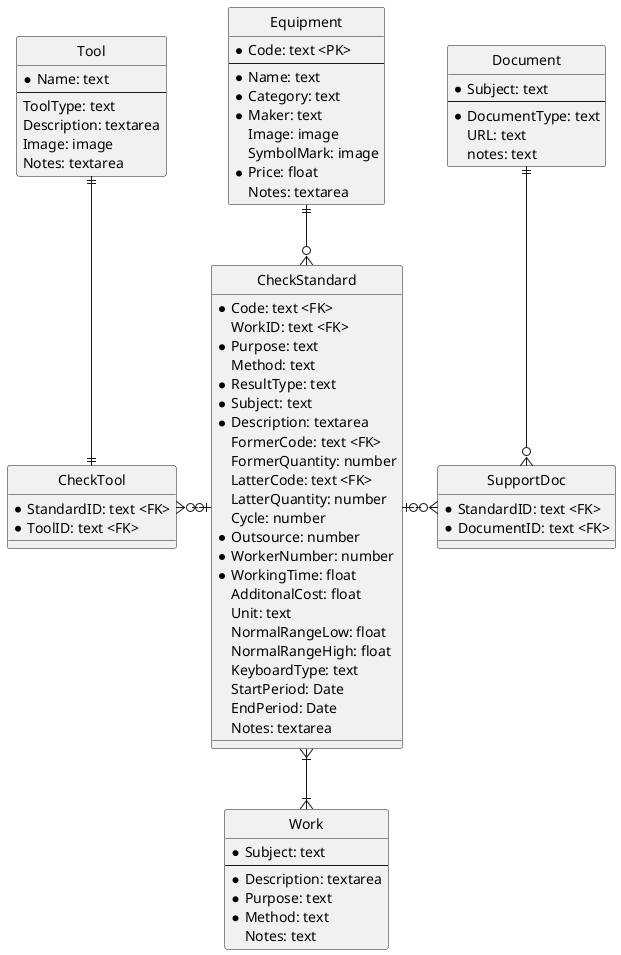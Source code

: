 @startuml
hide circle
skinparam linetype ortho

entity CheckStandard {
    * Code: text <FK>
    WorkID: text <FK>
    * Purpose: text
    Method: text
    * ResultType: text
    * Subject: text
    * Description: textarea
    FormerCode: text <FK>
    FormerQuantity: number
    LatterCode: text <FK>
    LatterQuantity: number
    Cycle: number
    * Outsource: number
    * WorkerNumber: number
    * WorkingTime: float
    AdditonalCost: float
    Unit: text
    NormalRangeLow: float
    NormalRangeHigh: float
    KeyboardType: text
    StartPeriod: Date
    EndPeriod: Date
    Notes: textarea
}
' Method: Cleaning/ Visual check/ Listening check/ Touching check/ Measurement/ Recording/ Replacement/ Confirmation
' ResultType: Check/ Measure/ TakePicture/ Upload/ Replace/ Apply/ Propose 
entity CheckTool {
    * StandardID: text <FK>
    * ToolID: text <FK>
}
entity SupportDoc {
    * StandardID: text <FK>
    * DocumentID: text <FK>
}
entity Equipment {
    * Code: text <PK>
    --
    * Name: text
    * Category: text
    * Maker: text
    Image: image
    SymbolMark: image
    * Price: float
    Notes: textarea
}
' Category: Camera/ Recorder/ Periferals/ Panel/ Display/ Sensor/ Mount/ Output/ Communicator/ Power supply/ Battery
entity Work{
    * Subject: text
    --
    * Description: textarea
    * Purpose: text
    * Method: text
    Notes: text
}
' Purpose: Cleaning/ Function check/ Performance test/ Safety check/ Environment check/ Prevention measures/ Prevention measures/ Normalization/ Operation check
' add Campaign and special check
entity Tool {
    * Name: text
    --
    ToolType: text
    Description: textarea
    Image: image
    Notes: textarea
}
' ToolType: Indivisual tool/ Shared tool/ Purchaising/ Rental
entity Document {
    * Subject: text
    --
    * DocumentType: text
    URL: text
    notes: text
}
' DocumentType: Manual/ Instructions/ Checklist/ Contract/ Appearance/ Drawing

Equipment ||--o{ CheckStandard
Tool ||-d-|| CheckTool
CheckTool }o-r-o| CheckStandard
Document ||-d-o{ SupportDoc
SupportDoc }o-l-o| CheckStandard
CheckStandard }|--|{ Work
@enduml